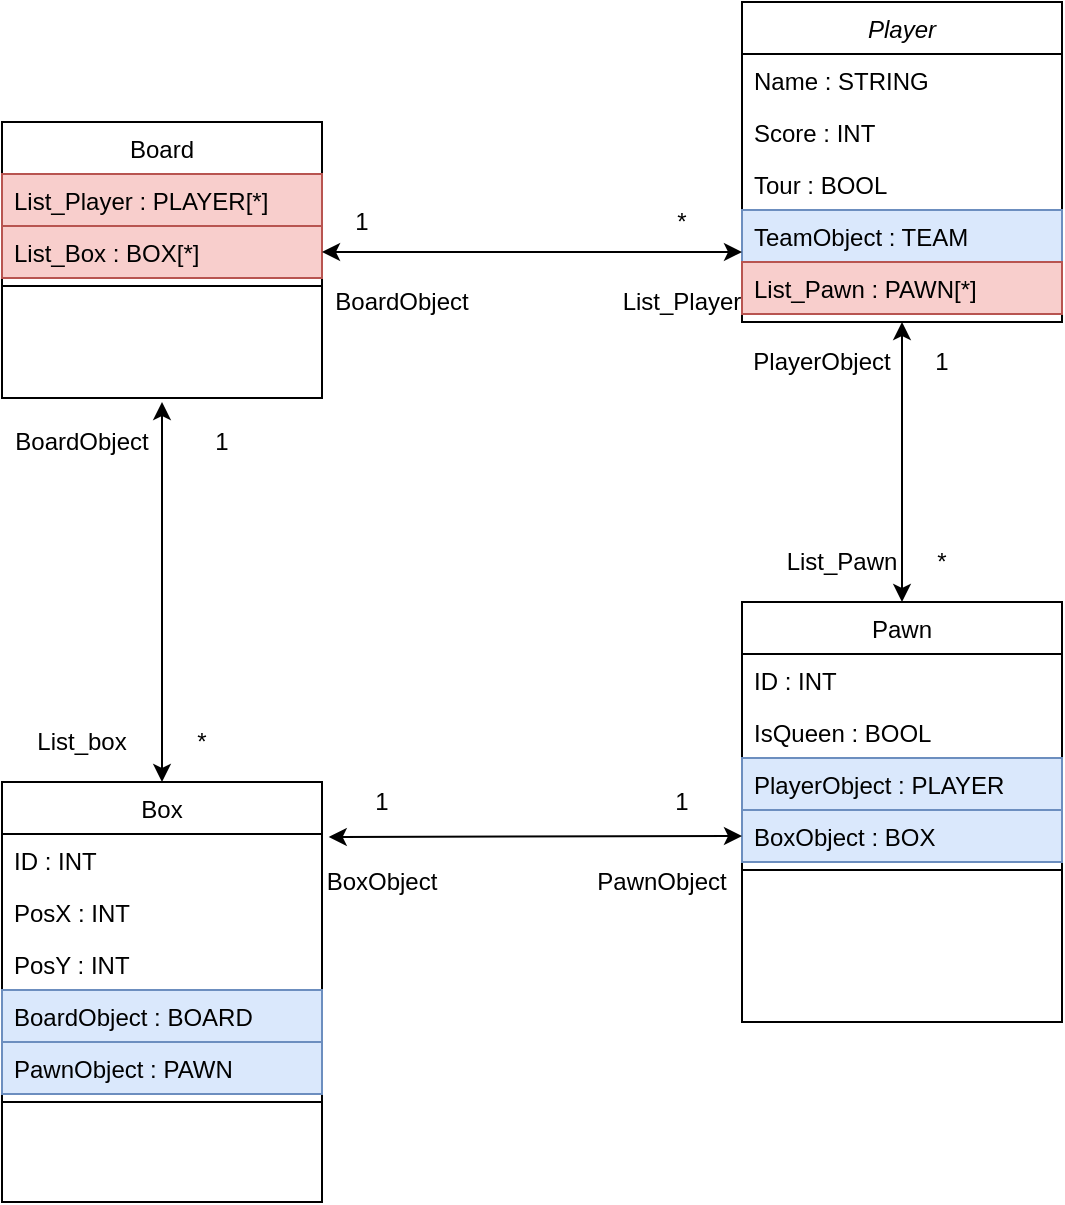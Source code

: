 <mxfile version="14.1.8" type="device"><diagram id="C5RBs43oDa-KdzZeNtuy" name="Page-1"><mxGraphModel dx="905" dy="672" grid="1" gridSize="10" guides="1" tooltips="1" connect="1" arrows="1" fold="1" page="1" pageScale="1" pageWidth="827" pageHeight="1169" background="none" math="0" shadow="0"><root><mxCell id="WIyWlLk6GJQsqaUBKTNV-0"/><mxCell id="WIyWlLk6GJQsqaUBKTNV-1" parent="WIyWlLk6GJQsqaUBKTNV-0"/><mxCell id="zkfFHV4jXpPFQw0GAbJ--0" value="Player" style="swimlane;fontStyle=2;align=center;verticalAlign=top;childLayout=stackLayout;horizontal=1;startSize=26;horizontalStack=0;resizeParent=1;resizeLast=0;collapsible=1;marginBottom=0;rounded=0;shadow=0;strokeWidth=1;" parent="WIyWlLk6GJQsqaUBKTNV-1" vertex="1"><mxGeometry x="490" y="240" width="160" height="160" as="geometry"><mxRectangle x="230" y="140" width="160" height="26" as="alternateBounds"/></mxGeometry></mxCell><mxCell id="zkfFHV4jXpPFQw0GAbJ--1" value="Name : STRING" style="text;align=left;verticalAlign=top;spacingLeft=4;spacingRight=4;overflow=hidden;rotatable=0;points=[[0,0.5],[1,0.5]];portConstraint=eastwest;" parent="zkfFHV4jXpPFQw0GAbJ--0" vertex="1"><mxGeometry y="26" width="160" height="26" as="geometry"/></mxCell><mxCell id="zkfFHV4jXpPFQw0GAbJ--2" value="Score : INT" style="text;align=left;verticalAlign=top;spacingLeft=4;spacingRight=4;overflow=hidden;rotatable=0;points=[[0,0.5],[1,0.5]];portConstraint=eastwest;rounded=0;shadow=0;html=0;" parent="zkfFHV4jXpPFQw0GAbJ--0" vertex="1"><mxGeometry y="52" width="160" height="26" as="geometry"/></mxCell><mxCell id="zkfFHV4jXpPFQw0GAbJ--3" value="Tour : BOOL" style="text;align=left;verticalAlign=top;spacingLeft=4;spacingRight=4;overflow=hidden;rotatable=0;points=[[0,0.5],[1,0.5]];portConstraint=eastwest;rounded=0;shadow=0;html=0;" parent="zkfFHV4jXpPFQw0GAbJ--0" vertex="1"><mxGeometry y="78" width="160" height="26" as="geometry"/></mxCell><mxCell id="xA513Ag0i0tqNLEe9HuW-25" value="TeamObject : TEAM" style="text;align=left;verticalAlign=top;spacingLeft=4;spacingRight=4;overflow=hidden;rotatable=0;points=[[0,0.5],[1,0.5]];portConstraint=eastwest;rounded=0;shadow=0;html=0;fillColor=#dae8fc;strokeColor=#6c8ebf;fontColor=#000000;" parent="zkfFHV4jXpPFQw0GAbJ--0" vertex="1"><mxGeometry y="104" width="160" height="26" as="geometry"/></mxCell><mxCell id="nMvVw_xrvN_-b-Gj1S1W-0" value="List_Pawn : PAWN[*]" style="text;align=left;verticalAlign=top;spacingLeft=4;spacingRight=4;overflow=hidden;rotatable=0;points=[[0,0.5],[1,0.5]];portConstraint=eastwest;fillColor=#f8cecc;strokeColor=#b85450;fontColor=#000000;" vertex="1" parent="zkfFHV4jXpPFQw0GAbJ--0"><mxGeometry y="130" width="160" height="26" as="geometry"/></mxCell><mxCell id="zkfFHV4jXpPFQw0GAbJ--6" value="Board" style="swimlane;fontStyle=0;align=center;verticalAlign=top;childLayout=stackLayout;horizontal=1;startSize=26;horizontalStack=0;resizeParent=1;resizeLast=0;collapsible=1;marginBottom=0;rounded=0;shadow=0;strokeWidth=1;" parent="WIyWlLk6GJQsqaUBKTNV-1" vertex="1"><mxGeometry x="120" y="300" width="160" height="138" as="geometry"><mxRectangle x="130" y="380" width="160" height="26" as="alternateBounds"/></mxGeometry></mxCell><mxCell id="zkfFHV4jXpPFQw0GAbJ--7" value="List_Player : PLAYER[*]" style="text;align=left;verticalAlign=top;spacingLeft=4;spacingRight=4;overflow=hidden;rotatable=0;points=[[0,0.5],[1,0.5]];portConstraint=eastwest;fillColor=#f8cecc;strokeColor=#b85450;fontColor=#000000;" parent="zkfFHV4jXpPFQw0GAbJ--6" vertex="1"><mxGeometry y="26" width="160" height="26" as="geometry"/></mxCell><mxCell id="zkfFHV4jXpPFQw0GAbJ--8" value="List_Box : BOX[*]" style="text;align=left;verticalAlign=top;spacingLeft=4;spacingRight=4;overflow=hidden;rotatable=0;points=[[0,0.5],[1,0.5]];portConstraint=eastwest;rounded=0;shadow=0;html=0;fillColor=#f8cecc;strokeColor=#b85450;fontColor=#000000;" parent="zkfFHV4jXpPFQw0GAbJ--6" vertex="1"><mxGeometry y="52" width="160" height="26" as="geometry"/></mxCell><mxCell id="zkfFHV4jXpPFQw0GAbJ--9" value="" style="line;html=1;strokeWidth=1;align=left;verticalAlign=middle;spacingTop=-1;spacingLeft=3;spacingRight=3;rotatable=0;labelPosition=right;points=[];portConstraint=eastwest;" parent="zkfFHV4jXpPFQw0GAbJ--6" vertex="1"><mxGeometry y="78" width="160" height="8" as="geometry"/></mxCell><mxCell id="xA513Ag0i0tqNLEe9HuW-5" value="Box" style="swimlane;fontStyle=0;align=center;verticalAlign=top;childLayout=stackLayout;horizontal=1;startSize=26;horizontalStack=0;resizeParent=1;resizeLast=0;collapsible=1;marginBottom=0;rounded=0;shadow=0;strokeWidth=1;" parent="WIyWlLk6GJQsqaUBKTNV-1" vertex="1"><mxGeometry x="120" y="630" width="160" height="210" as="geometry"><mxRectangle x="340" y="380" width="170" height="26" as="alternateBounds"/></mxGeometry></mxCell><mxCell id="xA513Ag0i0tqNLEe9HuW-6" value="ID : INT" style="text;align=left;verticalAlign=top;spacingLeft=4;spacingRight=4;overflow=hidden;rotatable=0;points=[[0,0.5],[1,0.5]];portConstraint=eastwest;" parent="xA513Ag0i0tqNLEe9HuW-5" vertex="1"><mxGeometry y="26" width="160" height="26" as="geometry"/></mxCell><mxCell id="xA513Ag0i0tqNLEe9HuW-7" value="PosX : INT" style="text;align=left;verticalAlign=top;spacingLeft=4;spacingRight=4;overflow=hidden;rotatable=0;points=[[0,0.5],[1,0.5]];portConstraint=eastwest;" parent="xA513Ag0i0tqNLEe9HuW-5" vertex="1"><mxGeometry y="52" width="160" height="26" as="geometry"/></mxCell><mxCell id="xA513Ag0i0tqNLEe9HuW-8" value="PosY : INT" style="text;align=left;verticalAlign=top;spacingLeft=4;spacingRight=4;overflow=hidden;rotatable=0;points=[[0,0.5],[1,0.5]];portConstraint=eastwest;" parent="xA513Ag0i0tqNLEe9HuW-5" vertex="1"><mxGeometry y="78" width="160" height="26" as="geometry"/></mxCell><mxCell id="xA513Ag0i0tqNLEe9HuW-10" value="BoardObject : BOARD" style="text;align=left;verticalAlign=top;spacingLeft=4;spacingRight=4;overflow=hidden;rotatable=0;points=[[0,0.5],[1,0.5]];portConstraint=eastwest;fillColor=#dae8fc;strokeColor=#6c8ebf;fontColor=#000000;" parent="xA513Ag0i0tqNLEe9HuW-5" vertex="1"><mxGeometry y="104" width="160" height="26" as="geometry"/></mxCell><mxCell id="xA513Ag0i0tqNLEe9HuW-26" value="PawnObject : PAWN" style="text;align=left;verticalAlign=top;spacingLeft=4;spacingRight=4;overflow=hidden;rotatable=0;points=[[0,0.5],[1,0.5]];portConstraint=eastwest;fillColor=#dae8fc;strokeColor=#6c8ebf;fontColor=#000000;" parent="xA513Ag0i0tqNLEe9HuW-5" vertex="1"><mxGeometry y="130" width="160" height="26" as="geometry"/></mxCell><mxCell id="xA513Ag0i0tqNLEe9HuW-11" value="" style="line;html=1;strokeWidth=1;align=left;verticalAlign=middle;spacingTop=-1;spacingLeft=3;spacingRight=3;rotatable=0;labelPosition=right;points=[];portConstraint=eastwest;" parent="xA513Ag0i0tqNLEe9HuW-5" vertex="1"><mxGeometry y="156" width="160" height="8" as="geometry"/></mxCell><mxCell id="xA513Ag0i0tqNLEe9HuW-12" value="" style="endArrow=classic;startArrow=classic;html=1;exitX=0.5;exitY=0;exitDx=0;exitDy=0;" parent="WIyWlLk6GJQsqaUBKTNV-1" source="xA513Ag0i0tqNLEe9HuW-5" edge="1"><mxGeometry width="50" height="50" relative="1" as="geometry"><mxPoint x="230" y="700" as="sourcePoint"/><mxPoint x="200" y="440" as="targetPoint"/></mxGeometry></mxCell><mxCell id="xA513Ag0i0tqNLEe9HuW-13" value="" style="endArrow=classic;startArrow=classic;html=1;exitX=1;exitY=0.5;exitDx=0;exitDy=0;" parent="WIyWlLk6GJQsqaUBKTNV-1" source="zkfFHV4jXpPFQw0GAbJ--8" edge="1"><mxGeometry width="50" height="50" relative="1" as="geometry"><mxPoint x="330" y="560" as="sourcePoint"/><mxPoint x="490" y="365" as="targetPoint"/></mxGeometry></mxCell><mxCell id="xA513Ag0i0tqNLEe9HuW-14" value="" style="endArrow=classic;startArrow=classic;html=1;exitX=0.5;exitY=0;exitDx=0;exitDy=0;entryX=0.5;entryY=1;entryDx=0;entryDy=0;" parent="WIyWlLk6GJQsqaUBKTNV-1" edge="1"><mxGeometry width="50" height="50" relative="1" as="geometry"><mxPoint x="570" y="540" as="sourcePoint"/><mxPoint x="570" y="400" as="targetPoint"/></mxGeometry></mxCell><mxCell id="xA513Ag0i0tqNLEe9HuW-15" value="Pawn" style="swimlane;fontStyle=0;align=center;verticalAlign=top;childLayout=stackLayout;horizontal=1;startSize=26;horizontalStack=0;resizeParent=1;resizeLast=0;collapsible=1;marginBottom=0;rounded=0;shadow=0;strokeWidth=1;" parent="WIyWlLk6GJQsqaUBKTNV-1" vertex="1"><mxGeometry x="490" y="540" width="160" height="210" as="geometry"><mxRectangle x="340" y="380" width="170" height="26" as="alternateBounds"/></mxGeometry></mxCell><mxCell id="xA513Ag0i0tqNLEe9HuW-16" value="ID : INT" style="text;align=left;verticalAlign=top;spacingLeft=4;spacingRight=4;overflow=hidden;rotatable=0;points=[[0,0.5],[1,0.5]];portConstraint=eastwest;" parent="xA513Ag0i0tqNLEe9HuW-15" vertex="1"><mxGeometry y="26" width="160" height="26" as="geometry"/></mxCell><mxCell id="xA513Ag0i0tqNLEe9HuW-19" value="IsQueen : BOOL" style="text;align=left;verticalAlign=top;spacingLeft=4;spacingRight=4;overflow=hidden;rotatable=0;points=[[0,0.5],[1,0.5]];portConstraint=eastwest;" parent="xA513Ag0i0tqNLEe9HuW-15" vertex="1"><mxGeometry y="52" width="160" height="26" as="geometry"/></mxCell><mxCell id="xA513Ag0i0tqNLEe9HuW-20" value="PlayerObject : PLAYER" style="text;align=left;verticalAlign=top;spacingLeft=4;spacingRight=4;overflow=hidden;rotatable=0;points=[[0,0.5],[1,0.5]];portConstraint=eastwest;fillColor=#dae8fc;strokeColor=#6c8ebf;fontColor=#000000;" parent="xA513Ag0i0tqNLEe9HuW-15" vertex="1"><mxGeometry y="78" width="160" height="26" as="geometry"/></mxCell><mxCell id="xA513Ag0i0tqNLEe9HuW-22" value="BoxObject : BOX" style="text;align=left;verticalAlign=top;spacingLeft=4;spacingRight=4;overflow=hidden;rotatable=0;points=[[0,0.5],[1,0.5]];portConstraint=eastwest;fillColor=#dae8fc;strokeColor=#6c8ebf;fontColor=#000000;" parent="xA513Ag0i0tqNLEe9HuW-15" vertex="1"><mxGeometry y="104" width="160" height="26" as="geometry"/></mxCell><mxCell id="xA513Ag0i0tqNLEe9HuW-21" value="" style="line;html=1;strokeWidth=1;align=left;verticalAlign=middle;spacingTop=-1;spacingLeft=3;spacingRight=3;rotatable=0;labelPosition=right;points=[];portConstraint=eastwest;" parent="xA513Ag0i0tqNLEe9HuW-15" vertex="1"><mxGeometry y="130" width="160" height="8" as="geometry"/></mxCell><mxCell id="xA513Ag0i0tqNLEe9HuW-23" value="" style="endArrow=classic;startArrow=classic;html=1;exitX=1.021;exitY=0.058;exitDx=0;exitDy=0;entryX=0;entryY=0.5;entryDx=0;entryDy=0;exitPerimeter=0;" parent="WIyWlLk6GJQsqaUBKTNV-1" source="xA513Ag0i0tqNLEe9HuW-6" target="xA513Ag0i0tqNLEe9HuW-22" edge="1"><mxGeometry width="50" height="50" relative="1" as="geometry"><mxPoint x="210" y="640" as="sourcePoint"/><mxPoint x="210" y="448.988" as="targetPoint"/></mxGeometry></mxCell><mxCell id="xA513Ag0i0tqNLEe9HuW-27" value="1" style="text;html=1;strokeColor=none;fillColor=none;align=center;verticalAlign=middle;whiteSpace=wrap;rounded=0;" parent="WIyWlLk6GJQsqaUBKTNV-1" vertex="1"><mxGeometry x="290" y="630" width="40" height="20" as="geometry"/></mxCell><mxCell id="xA513Ag0i0tqNLEe9HuW-28" value="1" style="text;html=1;strokeColor=none;fillColor=none;align=center;verticalAlign=middle;whiteSpace=wrap;rounded=0;" parent="WIyWlLk6GJQsqaUBKTNV-1" vertex="1"><mxGeometry x="440" y="630" width="40" height="20" as="geometry"/></mxCell><mxCell id="xA513Ag0i0tqNLEe9HuW-29" value="1" style="text;html=1;strokeColor=none;fillColor=none;align=center;verticalAlign=middle;whiteSpace=wrap;rounded=0;" parent="WIyWlLk6GJQsqaUBKTNV-1" vertex="1"><mxGeometry x="210" y="450" width="40" height="20" as="geometry"/></mxCell><mxCell id="xA513Ag0i0tqNLEe9HuW-30" value="*" style="text;html=1;strokeColor=none;fillColor=none;align=center;verticalAlign=middle;whiteSpace=wrap;rounded=0;" parent="WIyWlLk6GJQsqaUBKTNV-1" vertex="1"><mxGeometry x="200" y="600" width="40" height="20" as="geometry"/></mxCell><mxCell id="xA513Ag0i0tqNLEe9HuW-31" value="*" style="text;html=1;strokeColor=none;fillColor=none;align=center;verticalAlign=middle;whiteSpace=wrap;rounded=0;" parent="WIyWlLk6GJQsqaUBKTNV-1" vertex="1"><mxGeometry x="440" y="340" width="40" height="20" as="geometry"/></mxCell><mxCell id="xA513Ag0i0tqNLEe9HuW-36" value="1" style="text;html=1;strokeColor=none;fillColor=none;align=center;verticalAlign=middle;whiteSpace=wrap;rounded=0;" parent="WIyWlLk6GJQsqaUBKTNV-1" vertex="1"><mxGeometry x="280" y="340" width="40" height="20" as="geometry"/></mxCell><mxCell id="xA513Ag0i0tqNLEe9HuW-37" value="1" style="text;html=1;strokeColor=none;fillColor=none;align=center;verticalAlign=middle;whiteSpace=wrap;rounded=0;" parent="WIyWlLk6GJQsqaUBKTNV-1" vertex="1"><mxGeometry x="570" y="410" width="40" height="20" as="geometry"/></mxCell><mxCell id="xA513Ag0i0tqNLEe9HuW-38" value="*" style="text;html=1;strokeColor=none;fillColor=none;align=center;verticalAlign=middle;whiteSpace=wrap;rounded=0;" parent="WIyWlLk6GJQsqaUBKTNV-1" vertex="1"><mxGeometry x="570" y="510" width="40" height="20" as="geometry"/></mxCell><mxCell id="xA513Ag0i0tqNLEe9HuW-39" value="BoxObject" style="text;html=1;strokeColor=none;fillColor=none;align=center;verticalAlign=middle;whiteSpace=wrap;rounded=0;" parent="WIyWlLk6GJQsqaUBKTNV-1" vertex="1"><mxGeometry x="290" y="670" width="40" height="20" as="geometry"/></mxCell><mxCell id="xA513Ag0i0tqNLEe9HuW-40" value="PawnObject" style="text;html=1;strokeColor=none;fillColor=none;align=center;verticalAlign=middle;whiteSpace=wrap;rounded=0;" parent="WIyWlLk6GJQsqaUBKTNV-1" vertex="1"><mxGeometry x="430" y="670" width="40" height="20" as="geometry"/></mxCell><mxCell id="xA513Ag0i0tqNLEe9HuW-41" value="BoardObject" style="text;html=1;strokeColor=none;fillColor=none;align=center;verticalAlign=middle;whiteSpace=wrap;rounded=0;" parent="WIyWlLk6GJQsqaUBKTNV-1" vertex="1"><mxGeometry x="140" y="450" width="40" height="20" as="geometry"/></mxCell><mxCell id="xA513Ag0i0tqNLEe9HuW-42" value="List_box" style="text;html=1;strokeColor=none;fillColor=none;align=center;verticalAlign=middle;whiteSpace=wrap;rounded=0;" parent="WIyWlLk6GJQsqaUBKTNV-1" vertex="1"><mxGeometry x="140" y="600" width="40" height="20" as="geometry"/></mxCell><mxCell id="xA513Ag0i0tqNLEe9HuW-43" value="List_Player" style="text;html=1;strokeColor=none;fillColor=none;align=center;verticalAlign=middle;whiteSpace=wrap;rounded=0;" parent="WIyWlLk6GJQsqaUBKTNV-1" vertex="1"><mxGeometry x="440" y="380" width="40" height="20" as="geometry"/></mxCell><mxCell id="xA513Ag0i0tqNLEe9HuW-44" value="List_Pawn" style="text;html=1;strokeColor=none;fillColor=none;align=center;verticalAlign=middle;whiteSpace=wrap;rounded=0;" parent="WIyWlLk6GJQsqaUBKTNV-1" vertex="1"><mxGeometry x="520" y="510" width="40" height="20" as="geometry"/></mxCell><mxCell id="xA513Ag0i0tqNLEe9HuW-45" value="PlayerObject" style="text;html=1;strokeColor=none;fillColor=none;align=center;verticalAlign=middle;whiteSpace=wrap;rounded=0;" parent="WIyWlLk6GJQsqaUBKTNV-1" vertex="1"><mxGeometry x="510" y="410" width="40" height="20" as="geometry"/></mxCell><mxCell id="xA513Ag0i0tqNLEe9HuW-46" value="BoardObject" style="text;html=1;strokeColor=none;fillColor=none;align=center;verticalAlign=middle;whiteSpace=wrap;rounded=0;" parent="WIyWlLk6GJQsqaUBKTNV-1" vertex="1"><mxGeometry x="300" y="380" width="40" height="20" as="geometry"/></mxCell></root></mxGraphModel></diagram></mxfile>